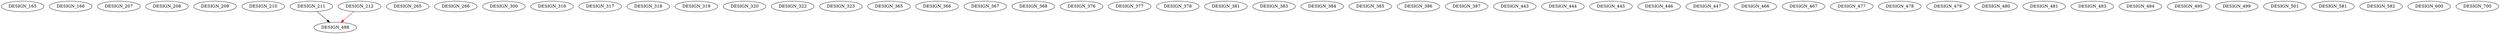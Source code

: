 digraph G {
    DESIGN_165;
    DESIGN_166;
    DESIGN_207;
    DESIGN_208;
    DESIGN_209;
    DESIGN_210;
    DESIGN_211;
    DESIGN_212;
    DESIGN_265;
    DESIGN_266;
    DESIGN_300;
    DESIGN_316;
    DESIGN_317;
    DESIGN_318;
    DESIGN_319;
    DESIGN_320;
    DESIGN_322;
    DESIGN_323;
    DESIGN_365;
    DESIGN_366;
    DESIGN_367;
    DESIGN_368;
    DESIGN_376;
    DESIGN_377;
    DESIGN_378;
    DESIGN_381;
    DESIGN_383;
    DESIGN_384;
    DESIGN_385;
    DESIGN_386;
    DESIGN_387;
    DESIGN_443;
    DESIGN_444;
    DESIGN_445;
    DESIGN_446;
    DESIGN_447;
    DESIGN_466;
    DESIGN_467;
    DESIGN_477;
    DESIGN_478;
    DESIGN_479;
    DESIGN_480;
    DESIGN_481;
    DESIGN_483;
    DESIGN_484;
    edge [color=black];
    DESIGN_211 -> DESIGN_488;
    edge [color=red];
    DESIGN_212 -> DESIGN_488;
    DESIGN_495;
    DESIGN_499;
    DESIGN_501;
    DESIGN_581;
    DESIGN_582;
    DESIGN_600;
    DESIGN_700;
}
